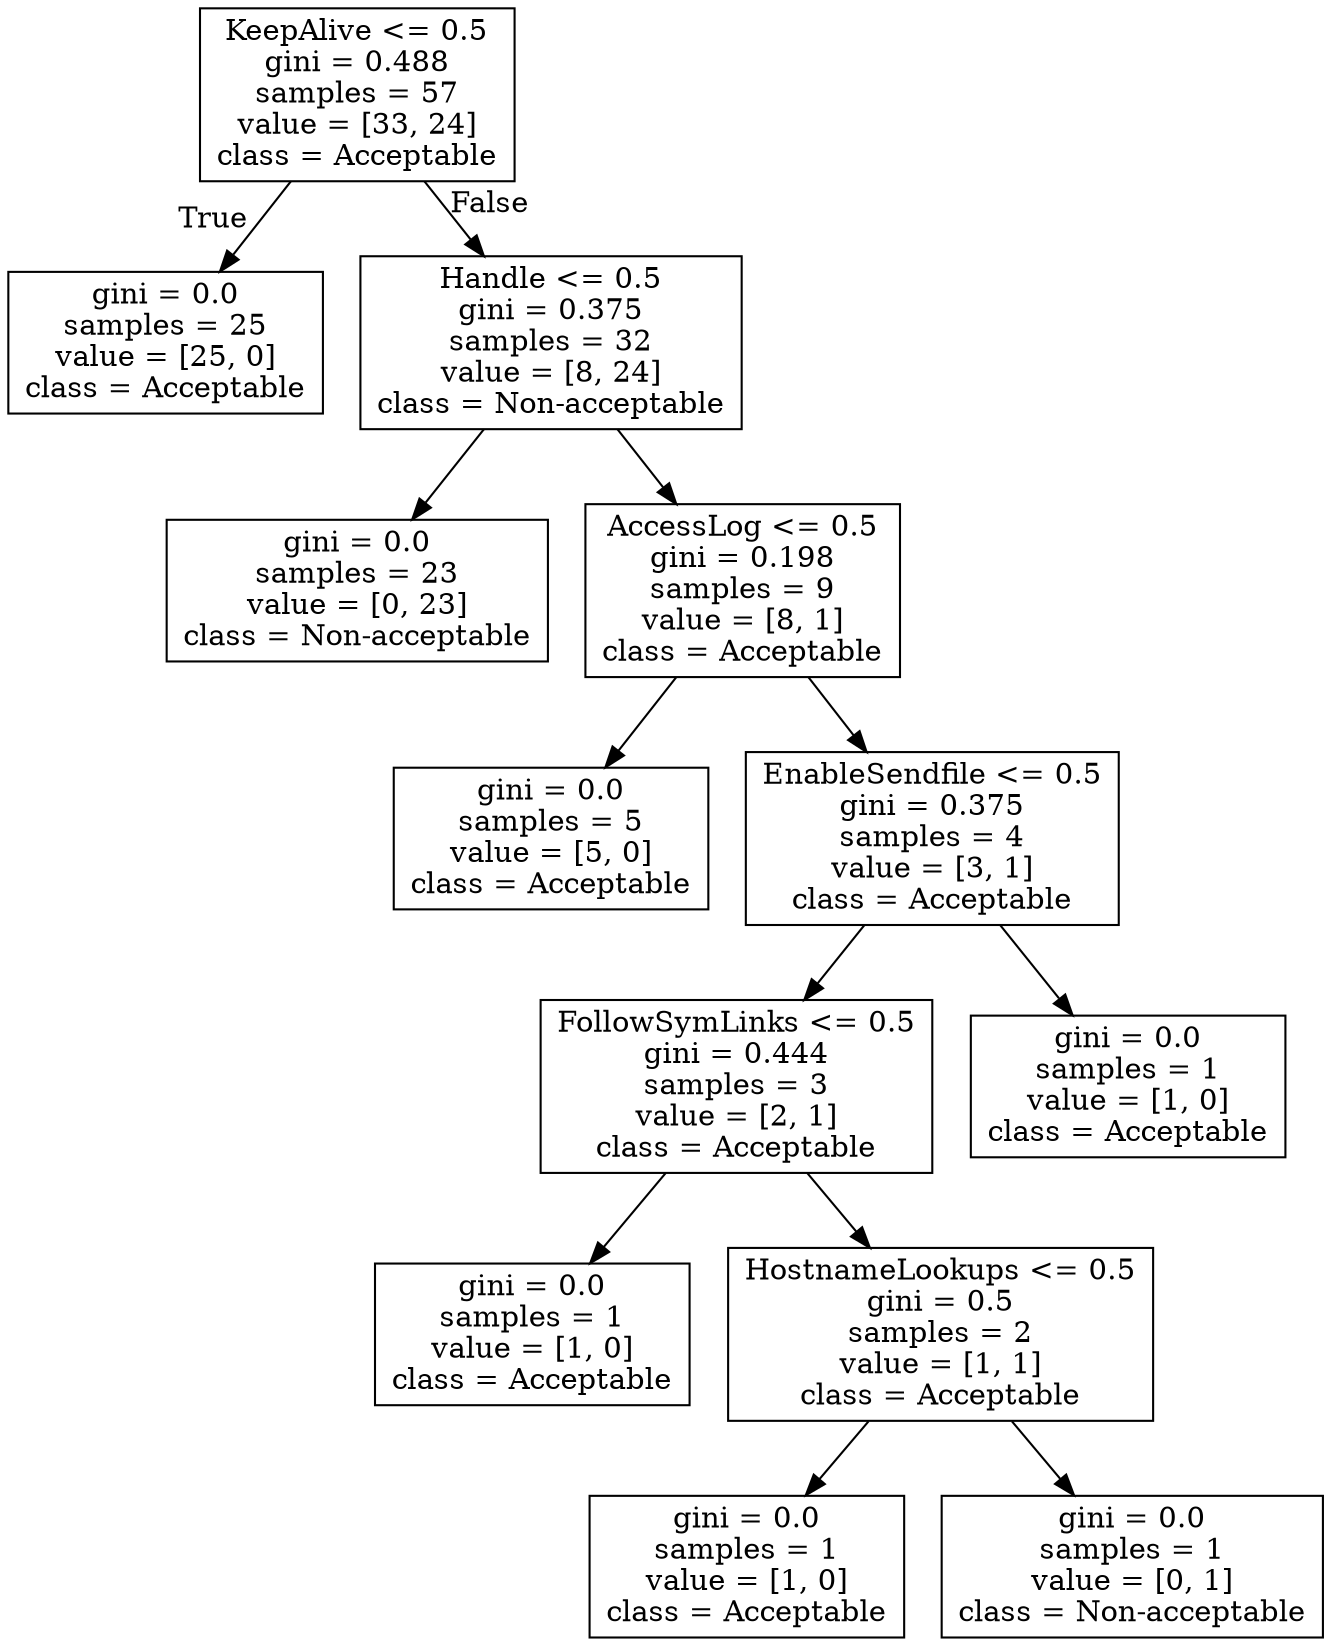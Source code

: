 digraph Tree {
node [shape=box] ;
0 [label="KeepAlive <= 0.5\ngini = 0.488\nsamples = 57\nvalue = [33, 24]\nclass = Acceptable"] ;
1 [label="gini = 0.0\nsamples = 25\nvalue = [25, 0]\nclass = Acceptable"] ;
0 -> 1 [labeldistance=2.5, labelangle=45, headlabel="True"] ;
2 [label="Handle <= 0.5\ngini = 0.375\nsamples = 32\nvalue = [8, 24]\nclass = Non-acceptable"] ;
0 -> 2 [labeldistance=2.5, labelangle=-45, headlabel="False"] ;
3 [label="gini = 0.0\nsamples = 23\nvalue = [0, 23]\nclass = Non-acceptable"] ;
2 -> 3 ;
4 [label="AccessLog <= 0.5\ngini = 0.198\nsamples = 9\nvalue = [8, 1]\nclass = Acceptable"] ;
2 -> 4 ;
5 [label="gini = 0.0\nsamples = 5\nvalue = [5, 0]\nclass = Acceptable"] ;
4 -> 5 ;
6 [label="EnableSendfile <= 0.5\ngini = 0.375\nsamples = 4\nvalue = [3, 1]\nclass = Acceptable"] ;
4 -> 6 ;
7 [label="FollowSymLinks <= 0.5\ngini = 0.444\nsamples = 3\nvalue = [2, 1]\nclass = Acceptable"] ;
6 -> 7 ;
8 [label="gini = 0.0\nsamples = 1\nvalue = [1, 0]\nclass = Acceptable"] ;
7 -> 8 ;
9 [label="HostnameLookups <= 0.5\ngini = 0.5\nsamples = 2\nvalue = [1, 1]\nclass = Acceptable"] ;
7 -> 9 ;
10 [label="gini = 0.0\nsamples = 1\nvalue = [1, 0]\nclass = Acceptable"] ;
9 -> 10 ;
11 [label="gini = 0.0\nsamples = 1\nvalue = [0, 1]\nclass = Non-acceptable"] ;
9 -> 11 ;
12 [label="gini = 0.0\nsamples = 1\nvalue = [1, 0]\nclass = Acceptable"] ;
6 -> 12 ;
}